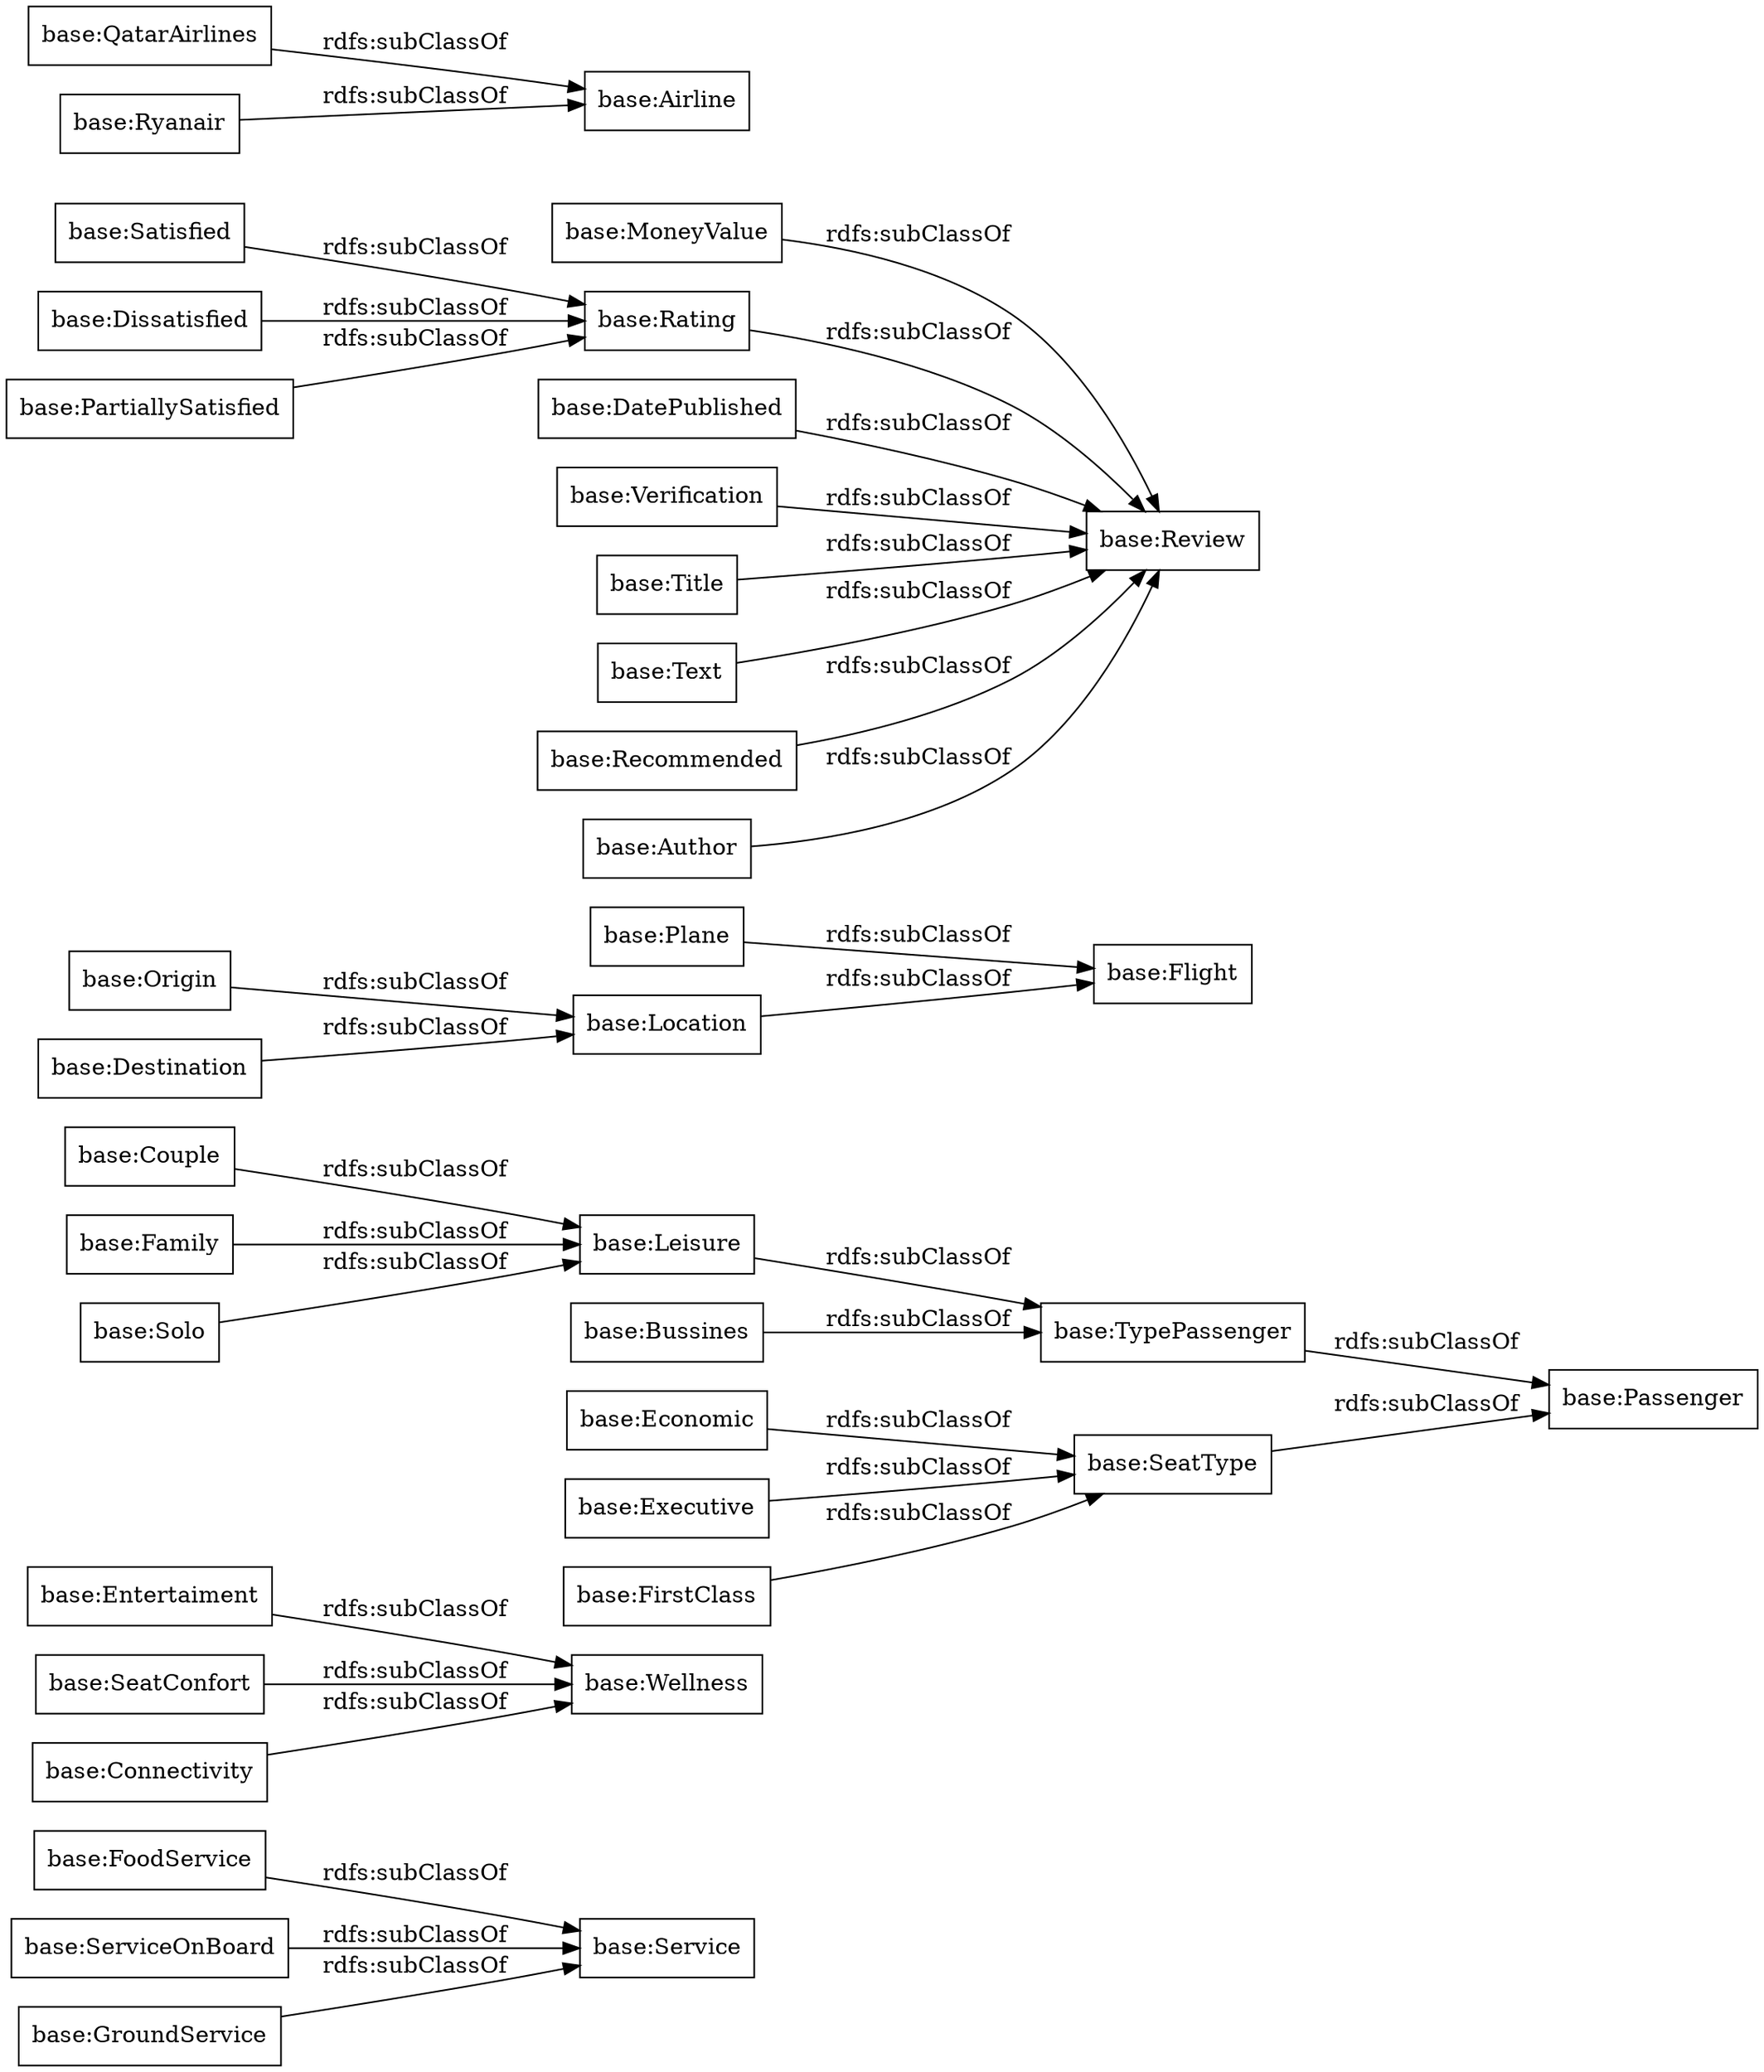 digraph ar2dtool_diagram { 
rankdir=LR;
size="1000"
node [shape = rectangle, color="black"]; "base:FoodService" "base:Wellness" "base:Entertaiment" "base:Bussines" "base:Location" "base:Executive" "base:MoneyValue" "base:SeatConfort" "base:Satisfied" "base:ServiceOnBoard" "base:Connectivity" "base:SeatType" "base:FirstClass" "base:Economic" "base:Rating" "base:DatePublished" "base:QatarAirlines" "base:Couple" "base:Verification" "base:Family" "base:Service" "base:TypePassenger" "base:GroundService" "base:Ryanair" "base:Leisure" "base:Passenger" "base:Plane" "base:Title" "base:Text" "base:Review" "base:Solo" "base:Recommended" "base:Origin" "base:Dissatisfied" "base:PartiallySatisfied" "base:Author" "base:Flight" "base:Airline" "base:Destination" ; /*classes style*/
	"base:Solo" -> "base:Leisure" [ label = "rdfs:subClassOf" ];
	"base:SeatType" -> "base:Passenger" [ label = "rdfs:subClassOf" ];
	"base:Text" -> "base:Review" [ label = "rdfs:subClassOf" ];
	"base:Plane" -> "base:Flight" [ label = "rdfs:subClassOf" ];
	"base:SeatConfort" -> "base:Wellness" [ label = "rdfs:subClassOf" ];
	"base:Title" -> "base:Review" [ label = "rdfs:subClassOf" ];
	"base:Destination" -> "base:Location" [ label = "rdfs:subClassOf" ];
	"base:Executive" -> "base:SeatType" [ label = "rdfs:subClassOf" ];
	"base:Author" -> "base:Review" [ label = "rdfs:subClassOf" ];
	"base:Origin" -> "base:Location" [ label = "rdfs:subClassOf" ];
	"base:PartiallySatisfied" -> "base:Rating" [ label = "rdfs:subClassOf" ];
	"base:DatePublished" -> "base:Review" [ label = "rdfs:subClassOf" ];
	"base:Location" -> "base:Flight" [ label = "rdfs:subClassOf" ];
	"base:Bussines" -> "base:TypePassenger" [ label = "rdfs:subClassOf" ];
	"base:Economic" -> "base:SeatType" [ label = "rdfs:subClassOf" ];
	"base:Rating" -> "base:Review" [ label = "rdfs:subClassOf" ];
	"base:Ryanair" -> "base:Airline" [ label = "rdfs:subClassOf" ];
	"base:Connectivity" -> "base:Wellness" [ label = "rdfs:subClassOf" ];
	"base:MoneyValue" -> "base:Review" [ label = "rdfs:subClassOf" ];
	"base:QatarAirlines" -> "base:Airline" [ label = "rdfs:subClassOf" ];
	"base:ServiceOnBoard" -> "base:Service" [ label = "rdfs:subClassOf" ];
	"base:FirstClass" -> "base:SeatType" [ label = "rdfs:subClassOf" ];
	"base:Family" -> "base:Leisure" [ label = "rdfs:subClassOf" ];
	"base:Recommended" -> "base:Review" [ label = "rdfs:subClassOf" ];
	"base:Satisfied" -> "base:Rating" [ label = "rdfs:subClassOf" ];
	"base:Dissatisfied" -> "base:Rating" [ label = "rdfs:subClassOf" ];
	"base:Leisure" -> "base:TypePassenger" [ label = "rdfs:subClassOf" ];
	"base:FoodService" -> "base:Service" [ label = "rdfs:subClassOf" ];
	"base:Verification" -> "base:Review" [ label = "rdfs:subClassOf" ];
	"base:Couple" -> "base:Leisure" [ label = "rdfs:subClassOf" ];
	"base:Entertaiment" -> "base:Wellness" [ label = "rdfs:subClassOf" ];
	"base:TypePassenger" -> "base:Passenger" [ label = "rdfs:subClassOf" ];
	"base:GroundService" -> "base:Service" [ label = "rdfs:subClassOf" ];

}
